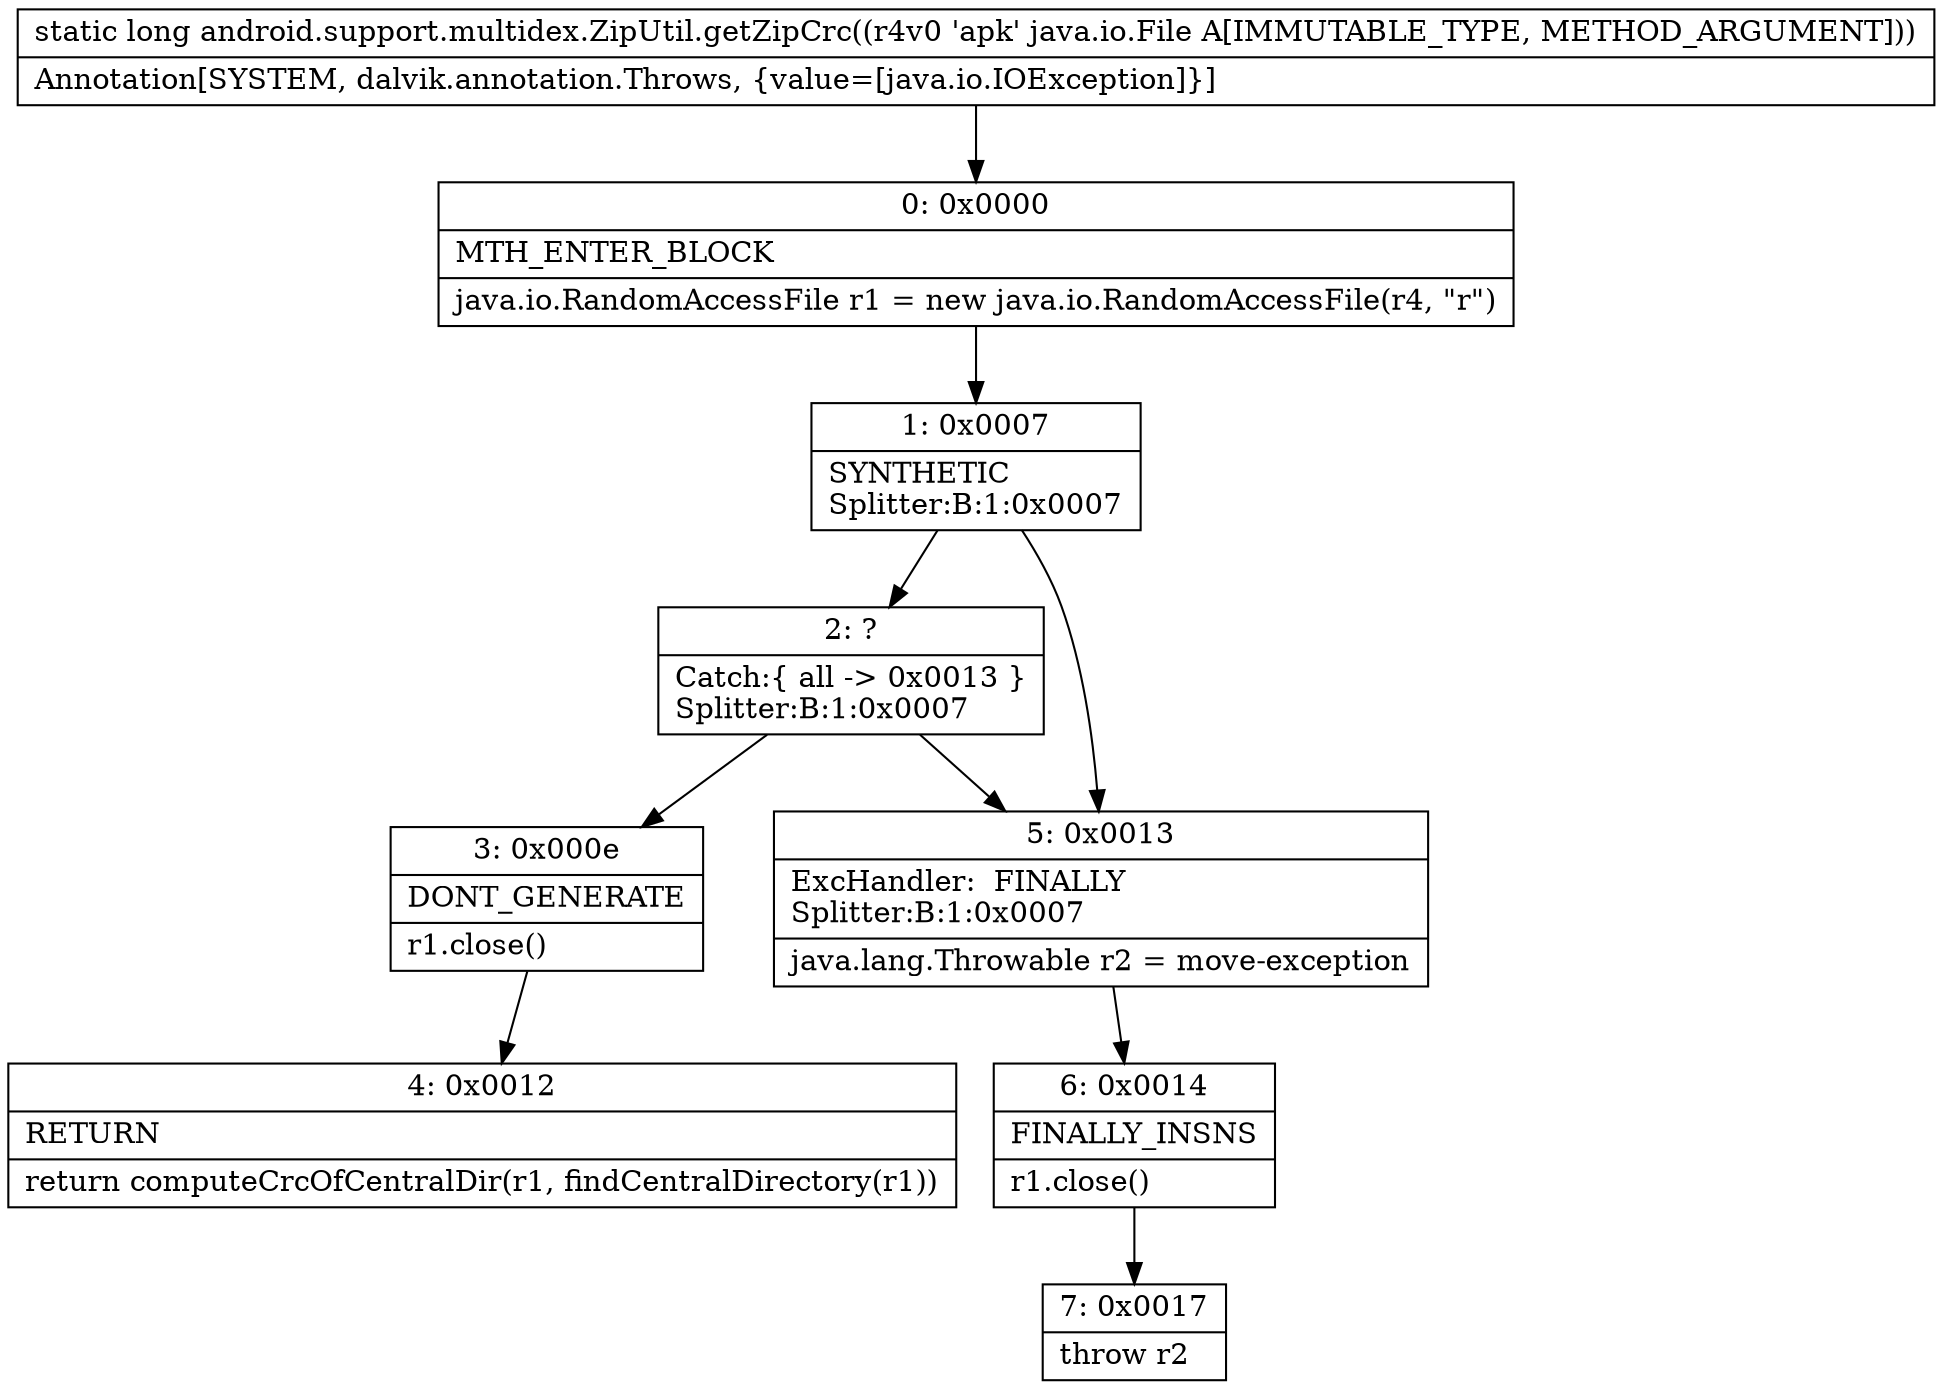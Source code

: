 digraph "CFG forandroid.support.multidex.ZipUtil.getZipCrc(Ljava\/io\/File;)J" {
Node_0 [shape=record,label="{0\:\ 0x0000|MTH_ENTER_BLOCK\l|java.io.RandomAccessFile r1 = new java.io.RandomAccessFile(r4, \"r\")\l}"];
Node_1 [shape=record,label="{1\:\ 0x0007|SYNTHETIC\lSplitter:B:1:0x0007\l}"];
Node_2 [shape=record,label="{2\:\ ?|Catch:\{ all \-\> 0x0013 \}\lSplitter:B:1:0x0007\l}"];
Node_3 [shape=record,label="{3\:\ 0x000e|DONT_GENERATE\l|r1.close()\l}"];
Node_4 [shape=record,label="{4\:\ 0x0012|RETURN\l|return computeCrcOfCentralDir(r1, findCentralDirectory(r1))\l}"];
Node_5 [shape=record,label="{5\:\ 0x0013|ExcHandler:  FINALLY\lSplitter:B:1:0x0007\l|java.lang.Throwable r2 = move\-exception\l}"];
Node_6 [shape=record,label="{6\:\ 0x0014|FINALLY_INSNS\l|r1.close()\l}"];
Node_7 [shape=record,label="{7\:\ 0x0017|throw r2\l}"];
MethodNode[shape=record,label="{static long android.support.multidex.ZipUtil.getZipCrc((r4v0 'apk' java.io.File A[IMMUTABLE_TYPE, METHOD_ARGUMENT]))  | Annotation[SYSTEM, dalvik.annotation.Throws, \{value=[java.io.IOException]\}]\l}"];
MethodNode -> Node_0;
Node_0 -> Node_1;
Node_1 -> Node_2;
Node_1 -> Node_5;
Node_2 -> Node_3;
Node_2 -> Node_5;
Node_3 -> Node_4;
Node_5 -> Node_6;
Node_6 -> Node_7;
}

